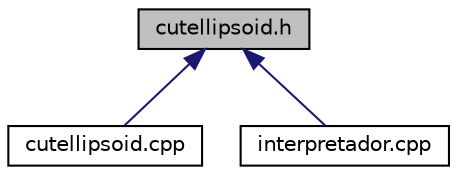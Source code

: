 digraph "cutellipsoid.h"
{
 // LATEX_PDF_SIZE
  edge [fontname="Helvetica",fontsize="10",labelfontname="Helvetica",labelfontsize="10"];
  node [fontname="Helvetica",fontsize="10",shape=record];
  Node1 [label="cutellipsoid.h",height=0.2,width=0.4,color="black", fillcolor="grey75", style="filled", fontcolor="black",tooltip=" "];
  Node1 -> Node2 [dir="back",color="midnightblue",fontsize="10",style="solid",fontname="Helvetica"];
  Node2 [label="cutellipsoid.cpp",height=0.2,width=0.4,color="black", fillcolor="white", style="filled",URL="$cutellipsoid_8cpp.html",tooltip=" "];
  Node1 -> Node3 [dir="back",color="midnightblue",fontsize="10",style="solid",fontname="Helvetica"];
  Node3 [label="interpretador.cpp",height=0.2,width=0.4,color="black", fillcolor="white", style="filled",URL="$interpretador_8cpp.html",tooltip=" "];
}
